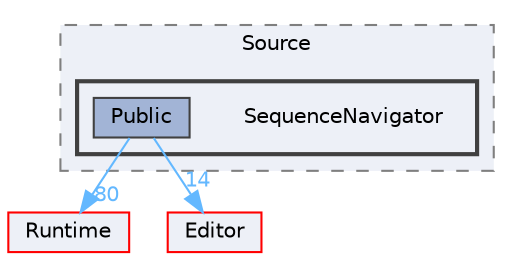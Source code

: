 digraph "SequenceNavigator"
{
 // INTERACTIVE_SVG=YES
 // LATEX_PDF_SIZE
  bgcolor="transparent";
  edge [fontname=Helvetica,fontsize=10,labelfontname=Helvetica,labelfontsize=10];
  node [fontname=Helvetica,fontsize=10,shape=box,height=0.2,width=0.4];
  compound=true
  subgraph clusterdir_1a29efb9b15e4cc39962ccb5edfbf6e9 {
    graph [ bgcolor="#edf0f7", pencolor="grey50", label="Source", fontname=Helvetica,fontsize=10 style="filled,dashed", URL="dir_1a29efb9b15e4cc39962ccb5edfbf6e9.html",tooltip=""]
  subgraph clusterdir_844b4fc71b4fbc71d9224f506643f3aa {
    graph [ bgcolor="#edf0f7", pencolor="grey25", label="", fontname=Helvetica,fontsize=10 style="filled,bold", URL="dir_844b4fc71b4fbc71d9224f506643f3aa.html",tooltip=""]
    dir_844b4fc71b4fbc71d9224f506643f3aa [shape=plaintext, label="SequenceNavigator"];
  dir_beb735c3c183cccda32b4f16458f8e93 [label="Public", fillcolor="#a2b4d6", color="grey25", style="filled", URL="dir_beb735c3c183cccda32b4f16458f8e93.html",tooltip=""];
  }
  }
  dir_7536b172fbd480bfd146a1b1acd6856b [label="Runtime", fillcolor="#edf0f7", color="red", style="filled", URL="dir_7536b172fbd480bfd146a1b1acd6856b.html",tooltip=""];
  dir_b26507eead720464ba2ac6bbc6dcec5f [label="Editor", fillcolor="#edf0f7", color="red", style="filled", URL="dir_b26507eead720464ba2ac6bbc6dcec5f.html",tooltip=""];
  dir_beb735c3c183cccda32b4f16458f8e93->dir_7536b172fbd480bfd146a1b1acd6856b [headlabel="80", labeldistance=1.5 headhref="dir_000825_000984.html" href="dir_000825_000984.html" color="steelblue1" fontcolor="steelblue1"];
  dir_beb735c3c183cccda32b4f16458f8e93->dir_b26507eead720464ba2ac6bbc6dcec5f [headlabel="14", labeldistance=1.5 headhref="dir_000825_000357.html" href="dir_000825_000357.html" color="steelblue1" fontcolor="steelblue1"];
}

